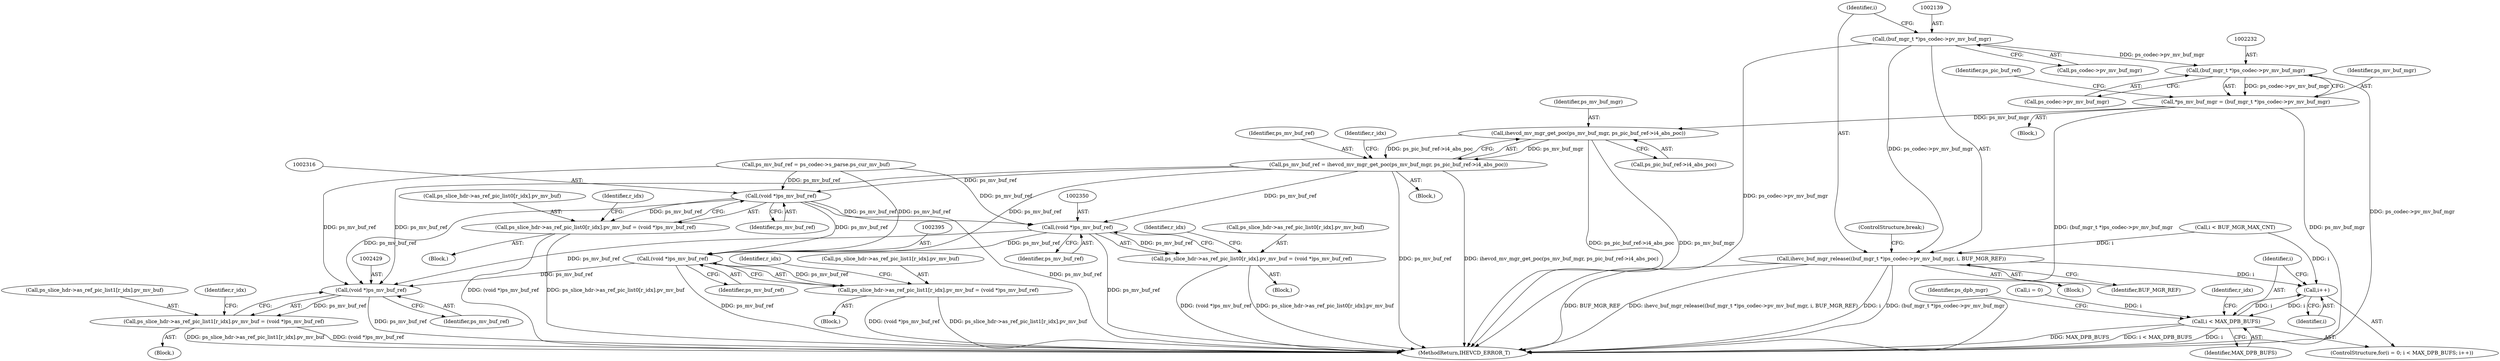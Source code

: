 digraph "1_Android_913d9e8d93d6b81bb8eac3fc2c1426651f5b259d@del" {
"1002138" [label="(Call,(buf_mgr_t *)ps_codec->pv_mv_buf_mgr)"];
"1002137" [label="(Call,ihevc_buf_mgr_release((buf_mgr_t *)ps_codec->pv_mv_buf_mgr, i, BUF_MGR_REF))"];
"1002072" [label="(Call,i++)"];
"1002069" [label="(Call,i < MAX_DPB_BUFS)"];
"1002231" [label="(Call,(buf_mgr_t *)ps_codec->pv_mv_buf_mgr)"];
"1002229" [label="(Call,*ps_mv_buf_mgr = (buf_mgr_t *)ps_codec->pv_mv_buf_mgr)"];
"1002268" [label="(Call,ihevcd_mv_mgr_get_poc(ps_mv_buf_mgr, ps_pic_buf_ref->i4_abs_poc))"];
"1002266" [label="(Call,ps_mv_buf_ref = ihevcd_mv_mgr_get_poc(ps_mv_buf_mgr, ps_pic_buf_ref->i4_abs_poc))"];
"1002315" [label="(Call,(void *)ps_mv_buf_ref)"];
"1002307" [label="(Call,ps_slice_hdr->as_ref_pic_list0[r_idx].pv_mv_buf = (void *)ps_mv_buf_ref)"];
"1002349" [label="(Call,(void *)ps_mv_buf_ref)"];
"1002341" [label="(Call,ps_slice_hdr->as_ref_pic_list0[r_idx].pv_mv_buf = (void *)ps_mv_buf_ref)"];
"1002394" [label="(Call,(void *)ps_mv_buf_ref)"];
"1002386" [label="(Call,ps_slice_hdr->as_ref_pic_list1[r_idx].pv_mv_buf = (void *)ps_mv_buf_ref)"];
"1002428" [label="(Call,(void *)ps_mv_buf_ref)"];
"1002420" [label="(Call,ps_slice_hdr->as_ref_pic_list1[r_idx].pv_mv_buf = (void *)ps_mv_buf_ref)"];
"1002349" [label="(Call,(void *)ps_mv_buf_ref)"];
"1002265" [label="(Block,)"];
"1002421" [label="(Call,ps_slice_hdr->as_ref_pic_list1[r_idx].pv_mv_buf)"];
"1002071" [label="(Identifier,MAX_DPB_BUFS)"];
"1002428" [label="(Call,(void *)ps_mv_buf_ref)"];
"1002229" [label="(Call,*ps_mv_buf_mgr = (buf_mgr_t *)ps_codec->pv_mv_buf_mgr)"];
"1002144" [label="(Identifier,BUF_MGR_REF)"];
"1002072" [label="(Call,i++)"];
"1002617" [label="(MethodReturn,IHEVCD_ERROR_T)"];
"1002362" [label="(Identifier,r_idx)"];
"1002073" [label="(Identifier,i)"];
"1002394" [label="(Call,(void *)ps_mv_buf_ref)"];
"1002137" [label="(Call,ihevc_buf_mgr_release((buf_mgr_t *)ps_codec->pv_mv_buf_mgr, i, BUF_MGR_REF))"];
"1002329" [label="(Block,)"];
"1002233" [label="(Call,ps_codec->pv_mv_buf_mgr)"];
"1002387" [label="(Call,ps_slice_hdr->as_ref_pic_list1[r_idx].pv_mv_buf)"];
"1002066" [label="(Call,i = 0)"];
"1002069" [label="(Call,i < MAX_DPB_BUFS)"];
"1002408" [label="(Block,)"];
"1002386" [label="(Call,ps_slice_hdr->as_ref_pic_list1[r_idx].pv_mv_buf = (void *)ps_mv_buf_ref)"];
"1002150" [label="(Identifier,r_idx)"];
"1002307" [label="(Call,ps_slice_hdr->as_ref_pic_list0[r_idx].pv_mv_buf = (void *)ps_mv_buf_ref)"];
"1002136" [label="(Block,)"];
"1002342" [label="(Call,ps_slice_hdr->as_ref_pic_list0[r_idx].pv_mv_buf)"];
"1002351" [label="(Identifier,ps_mv_buf_ref)"];
"1002065" [label="(ControlStructure,for(i = 0; i < MAX_DPB_BUFS; i++))"];
"1002237" [label="(Identifier,ps_pic_buf_ref)"];
"1002231" [label="(Call,(buf_mgr_t *)ps_codec->pv_mv_buf_mgr)"];
"1002230" [label="(Identifier,ps_mv_buf_mgr)"];
"1002140" [label="(Call,ps_codec->pv_mv_buf_mgr)"];
"1002267" [label="(Identifier,ps_mv_buf_ref)"];
"1002420" [label="(Call,ps_slice_hdr->as_ref_pic_list1[r_idx].pv_mv_buf = (void *)ps_mv_buf_ref)"];
"1002308" [label="(Call,ps_slice_hdr->as_ref_pic_list0[r_idx].pv_mv_buf)"];
"1002328" [label="(Identifier,r_idx)"];
"1002407" [label="(Identifier,r_idx)"];
"1002317" [label="(Identifier,ps_mv_buf_ref)"];
"1002275" [label="(Identifier,r_idx)"];
"1002143" [label="(Identifier,i)"];
"1002070" [label="(Identifier,i)"];
"1002268" [label="(Call,ihevcd_mv_mgr_get_poc(ps_mv_buf_mgr, ps_pic_buf_ref->i4_abs_poc))"];
"1002374" [label="(Block,)"];
"1002341" [label="(Call,ps_slice_hdr->as_ref_pic_list0[r_idx].pv_mv_buf = (void *)ps_mv_buf_ref)"];
"1002257" [label="(Call,ps_mv_buf_ref = ps_codec->s_parse.ps_cur_mv_buf)"];
"1002295" [label="(Block,)"];
"1002430" [label="(Identifier,ps_mv_buf_ref)"];
"1002396" [label="(Identifier,ps_mv_buf_ref)"];
"1002079" [label="(Identifier,ps_dpb_mgr)"];
"1002266" [label="(Call,ps_mv_buf_ref = ihevcd_mv_mgr_get_poc(ps_mv_buf_mgr, ps_pic_buf_ref->i4_abs_poc))"];
"1002315" [label="(Call,(void *)ps_mv_buf_ref)"];
"1002138" [label="(Call,(buf_mgr_t *)ps_codec->pv_mv_buf_mgr)"];
"1002216" [label="(Block,)"];
"1002283" [label="(Identifier,r_idx)"];
"1002269" [label="(Identifier,ps_mv_buf_mgr)"];
"1002145" [label="(ControlStructure,break;)"];
"1002270" [label="(Call,ps_pic_buf_ref->i4_abs_poc)"];
"1002120" [label="(Call,i < BUF_MGR_MAX_CNT)"];
"1002138" -> "1002137"  [label="AST: "];
"1002138" -> "1002140"  [label="CFG: "];
"1002139" -> "1002138"  [label="AST: "];
"1002140" -> "1002138"  [label="AST: "];
"1002143" -> "1002138"  [label="CFG: "];
"1002138" -> "1002617"  [label="DDG: ps_codec->pv_mv_buf_mgr"];
"1002138" -> "1002137"  [label="DDG: ps_codec->pv_mv_buf_mgr"];
"1002138" -> "1002231"  [label="DDG: ps_codec->pv_mv_buf_mgr"];
"1002137" -> "1002136"  [label="AST: "];
"1002137" -> "1002144"  [label="CFG: "];
"1002143" -> "1002137"  [label="AST: "];
"1002144" -> "1002137"  [label="AST: "];
"1002145" -> "1002137"  [label="CFG: "];
"1002137" -> "1002617"  [label="DDG: BUF_MGR_REF"];
"1002137" -> "1002617"  [label="DDG: ihevc_buf_mgr_release((buf_mgr_t *)ps_codec->pv_mv_buf_mgr, i, BUF_MGR_REF)"];
"1002137" -> "1002617"  [label="DDG: i"];
"1002137" -> "1002617"  [label="DDG: (buf_mgr_t *)ps_codec->pv_mv_buf_mgr"];
"1002137" -> "1002072"  [label="DDG: i"];
"1002120" -> "1002137"  [label="DDG: i"];
"1002072" -> "1002065"  [label="AST: "];
"1002072" -> "1002073"  [label="CFG: "];
"1002073" -> "1002072"  [label="AST: "];
"1002070" -> "1002072"  [label="CFG: "];
"1002072" -> "1002069"  [label="DDG: i"];
"1002120" -> "1002072"  [label="DDG: i"];
"1002069" -> "1002072"  [label="DDG: i"];
"1002069" -> "1002065"  [label="AST: "];
"1002069" -> "1002071"  [label="CFG: "];
"1002070" -> "1002069"  [label="AST: "];
"1002071" -> "1002069"  [label="AST: "];
"1002079" -> "1002069"  [label="CFG: "];
"1002150" -> "1002069"  [label="CFG: "];
"1002069" -> "1002617"  [label="DDG: MAX_DPB_BUFS"];
"1002069" -> "1002617"  [label="DDG: i < MAX_DPB_BUFS"];
"1002069" -> "1002617"  [label="DDG: i"];
"1002066" -> "1002069"  [label="DDG: i"];
"1002231" -> "1002229"  [label="AST: "];
"1002231" -> "1002233"  [label="CFG: "];
"1002232" -> "1002231"  [label="AST: "];
"1002233" -> "1002231"  [label="AST: "];
"1002229" -> "1002231"  [label="CFG: "];
"1002231" -> "1002617"  [label="DDG: ps_codec->pv_mv_buf_mgr"];
"1002231" -> "1002229"  [label="DDG: ps_codec->pv_mv_buf_mgr"];
"1002229" -> "1002216"  [label="AST: "];
"1002230" -> "1002229"  [label="AST: "];
"1002237" -> "1002229"  [label="CFG: "];
"1002229" -> "1002617"  [label="DDG: ps_mv_buf_mgr"];
"1002229" -> "1002617"  [label="DDG: (buf_mgr_t *)ps_codec->pv_mv_buf_mgr"];
"1002229" -> "1002268"  [label="DDG: ps_mv_buf_mgr"];
"1002268" -> "1002266"  [label="AST: "];
"1002268" -> "1002270"  [label="CFG: "];
"1002269" -> "1002268"  [label="AST: "];
"1002270" -> "1002268"  [label="AST: "];
"1002266" -> "1002268"  [label="CFG: "];
"1002268" -> "1002617"  [label="DDG: ps_pic_buf_ref->i4_abs_poc"];
"1002268" -> "1002617"  [label="DDG: ps_mv_buf_mgr"];
"1002268" -> "1002266"  [label="DDG: ps_mv_buf_mgr"];
"1002268" -> "1002266"  [label="DDG: ps_pic_buf_ref->i4_abs_poc"];
"1002266" -> "1002265"  [label="AST: "];
"1002267" -> "1002266"  [label="AST: "];
"1002275" -> "1002266"  [label="CFG: "];
"1002266" -> "1002617"  [label="DDG: ps_mv_buf_ref"];
"1002266" -> "1002617"  [label="DDG: ihevcd_mv_mgr_get_poc(ps_mv_buf_mgr, ps_pic_buf_ref->i4_abs_poc)"];
"1002266" -> "1002315"  [label="DDG: ps_mv_buf_ref"];
"1002266" -> "1002349"  [label="DDG: ps_mv_buf_ref"];
"1002266" -> "1002394"  [label="DDG: ps_mv_buf_ref"];
"1002266" -> "1002428"  [label="DDG: ps_mv_buf_ref"];
"1002315" -> "1002307"  [label="AST: "];
"1002315" -> "1002317"  [label="CFG: "];
"1002316" -> "1002315"  [label="AST: "];
"1002317" -> "1002315"  [label="AST: "];
"1002307" -> "1002315"  [label="CFG: "];
"1002315" -> "1002617"  [label="DDG: ps_mv_buf_ref"];
"1002315" -> "1002307"  [label="DDG: ps_mv_buf_ref"];
"1002257" -> "1002315"  [label="DDG: ps_mv_buf_ref"];
"1002315" -> "1002349"  [label="DDG: ps_mv_buf_ref"];
"1002315" -> "1002394"  [label="DDG: ps_mv_buf_ref"];
"1002315" -> "1002428"  [label="DDG: ps_mv_buf_ref"];
"1002307" -> "1002295"  [label="AST: "];
"1002308" -> "1002307"  [label="AST: "];
"1002283" -> "1002307"  [label="CFG: "];
"1002307" -> "1002617"  [label="DDG: (void *)ps_mv_buf_ref"];
"1002307" -> "1002617"  [label="DDG: ps_slice_hdr->as_ref_pic_list0[r_idx].pv_mv_buf"];
"1002349" -> "1002341"  [label="AST: "];
"1002349" -> "1002351"  [label="CFG: "];
"1002350" -> "1002349"  [label="AST: "];
"1002351" -> "1002349"  [label="AST: "];
"1002341" -> "1002349"  [label="CFG: "];
"1002349" -> "1002617"  [label="DDG: ps_mv_buf_ref"];
"1002349" -> "1002341"  [label="DDG: ps_mv_buf_ref"];
"1002257" -> "1002349"  [label="DDG: ps_mv_buf_ref"];
"1002349" -> "1002394"  [label="DDG: ps_mv_buf_ref"];
"1002349" -> "1002428"  [label="DDG: ps_mv_buf_ref"];
"1002341" -> "1002329"  [label="AST: "];
"1002342" -> "1002341"  [label="AST: "];
"1002328" -> "1002341"  [label="CFG: "];
"1002341" -> "1002617"  [label="DDG: ps_slice_hdr->as_ref_pic_list0[r_idx].pv_mv_buf"];
"1002341" -> "1002617"  [label="DDG: (void *)ps_mv_buf_ref"];
"1002394" -> "1002386"  [label="AST: "];
"1002394" -> "1002396"  [label="CFG: "];
"1002395" -> "1002394"  [label="AST: "];
"1002396" -> "1002394"  [label="AST: "];
"1002386" -> "1002394"  [label="CFG: "];
"1002394" -> "1002617"  [label="DDG: ps_mv_buf_ref"];
"1002394" -> "1002386"  [label="DDG: ps_mv_buf_ref"];
"1002257" -> "1002394"  [label="DDG: ps_mv_buf_ref"];
"1002394" -> "1002428"  [label="DDG: ps_mv_buf_ref"];
"1002386" -> "1002374"  [label="AST: "];
"1002387" -> "1002386"  [label="AST: "];
"1002362" -> "1002386"  [label="CFG: "];
"1002386" -> "1002617"  [label="DDG: ps_slice_hdr->as_ref_pic_list1[r_idx].pv_mv_buf"];
"1002386" -> "1002617"  [label="DDG: (void *)ps_mv_buf_ref"];
"1002428" -> "1002420"  [label="AST: "];
"1002428" -> "1002430"  [label="CFG: "];
"1002429" -> "1002428"  [label="AST: "];
"1002430" -> "1002428"  [label="AST: "];
"1002420" -> "1002428"  [label="CFG: "];
"1002428" -> "1002617"  [label="DDG: ps_mv_buf_ref"];
"1002428" -> "1002420"  [label="DDG: ps_mv_buf_ref"];
"1002257" -> "1002428"  [label="DDG: ps_mv_buf_ref"];
"1002420" -> "1002408"  [label="AST: "];
"1002421" -> "1002420"  [label="AST: "];
"1002407" -> "1002420"  [label="CFG: "];
"1002420" -> "1002617"  [label="DDG: ps_slice_hdr->as_ref_pic_list1[r_idx].pv_mv_buf"];
"1002420" -> "1002617"  [label="DDG: (void *)ps_mv_buf_ref"];
}

